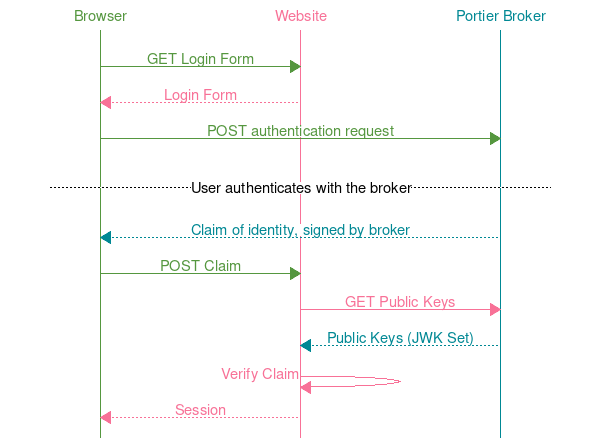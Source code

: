 msc {
  ua [ label = "Browser", linecolor = "#55973f", arclinecolor = "#55973f", arctextcolor = "#55973f", textcolor = "#55973f" ],
  rp [ label = "Website", linecolor = "#f87197", arclinecolor = "#f87197", arctextcolor = "#f87197", textcolor = "#f87197" ],
  broker [ label = "Portier Broker", linecolor = "#008894", arclinecolor = "#008894", arctextcolor = "#008894", textcolor = "#008894" ];

  |||;

  ua => rp [ label = "GET Login Form" ];
  rp >> ua [ label = "Login Form" ];

  ua => broker [ label = "POST authentication request" ];

  |||;

  --- [ label = "User authenticates with the broker" ];

  |||;

  broker >> ua [ label = "Claim of identity, signed by broker" ];
  ua => rp [ label = "POST Claim" ];

  rp => broker [ label = "GET Public Keys" ];
  broker >> rp [ label = "Public Keys (JWK Set)" ];
  rp => rp [ label = "Verify Claim" ];
  rp >> ua [ label = "Session" ];
}
